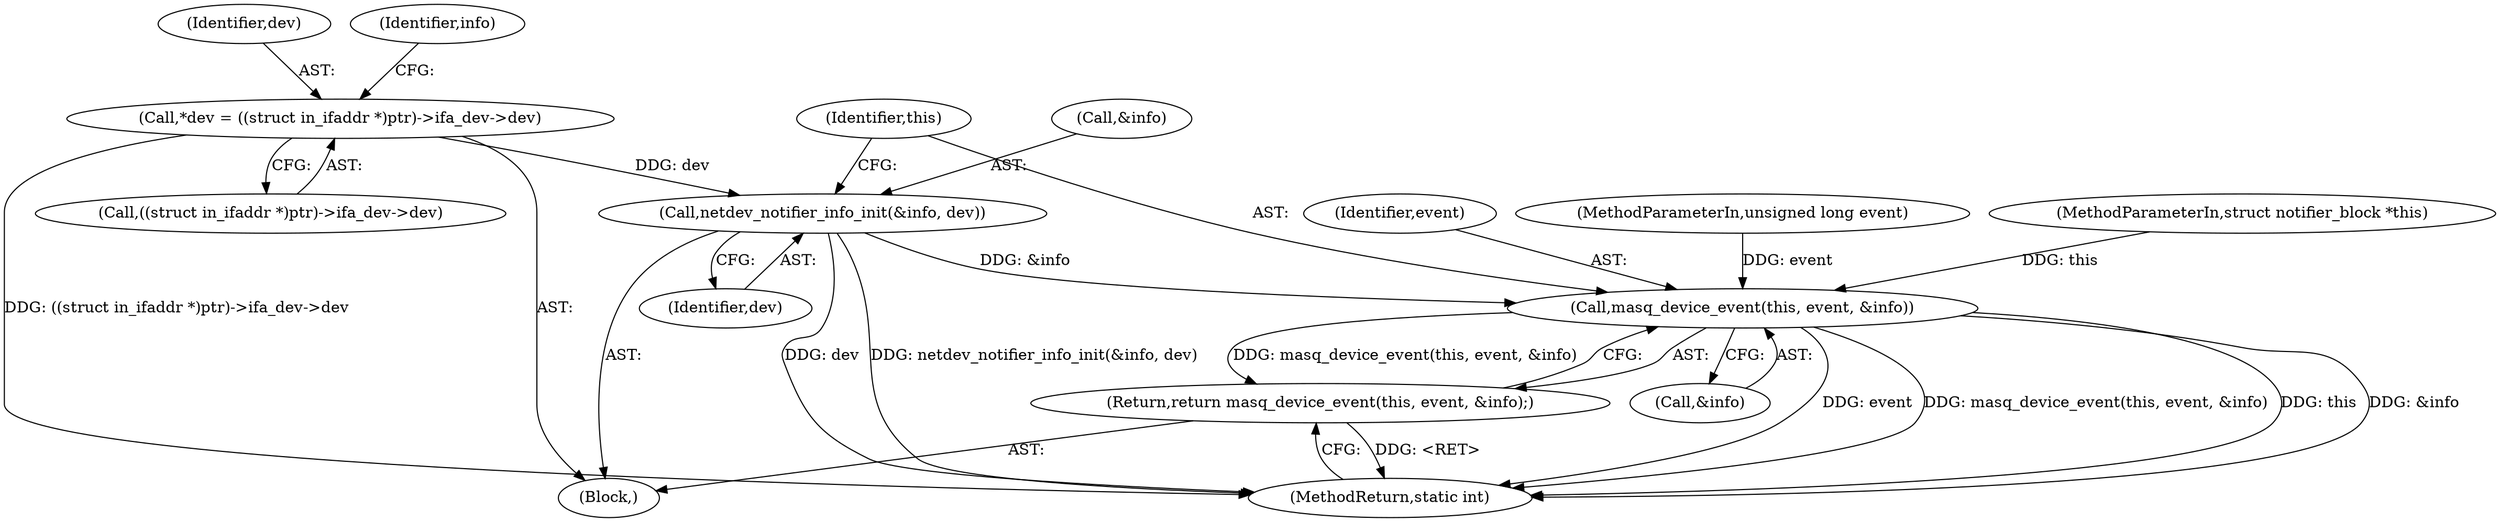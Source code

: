 digraph "1_linux_fbd40ea0180a2d328c5adc61414dc8bab9335ce2_1@del" {
"1000116" [label="(Call,netdev_notifier_info_init(&info, dev))"];
"1000106" [label="(Call,*dev = ((struct in_ifaddr *)ptr)->ifa_dev->dev)"];
"1000121" [label="(Call,masq_device_event(this, event, &info))"];
"1000120" [label="(Return,return masq_device_event(this, event, &info);)"];
"1000117" [label="(Call,&info)"];
"1000106" [label="(Call,*dev = ((struct in_ifaddr *)ptr)->ifa_dev->dev)"];
"1000124" [label="(Call,&info)"];
"1000104" [label="(Block,)"];
"1000107" [label="(Identifier,dev)"];
"1000122" [label="(Identifier,this)"];
"1000120" [label="(Return,return masq_device_event(this, event, &info);)"];
"1000123" [label="(Identifier,event)"];
"1000121" [label="(Call,masq_device_event(this, event, &info))"];
"1000102" [label="(MethodParameterIn,unsigned long event)"];
"1000101" [label="(MethodParameterIn,struct notifier_block *this)"];
"1000118" [label="(Identifier,info)"];
"1000119" [label="(Identifier,dev)"];
"1000116" [label="(Call,netdev_notifier_info_init(&info, dev))"];
"1000126" [label="(MethodReturn,static int)"];
"1000108" [label="(Call,((struct in_ifaddr *)ptr)->ifa_dev->dev)"];
"1000116" -> "1000104"  [label="AST: "];
"1000116" -> "1000119"  [label="CFG: "];
"1000117" -> "1000116"  [label="AST: "];
"1000119" -> "1000116"  [label="AST: "];
"1000122" -> "1000116"  [label="CFG: "];
"1000116" -> "1000126"  [label="DDG: dev"];
"1000116" -> "1000126"  [label="DDG: netdev_notifier_info_init(&info, dev)"];
"1000106" -> "1000116"  [label="DDG: dev"];
"1000116" -> "1000121"  [label="DDG: &info"];
"1000106" -> "1000104"  [label="AST: "];
"1000106" -> "1000108"  [label="CFG: "];
"1000107" -> "1000106"  [label="AST: "];
"1000108" -> "1000106"  [label="AST: "];
"1000118" -> "1000106"  [label="CFG: "];
"1000106" -> "1000126"  [label="DDG: ((struct in_ifaddr *)ptr)->ifa_dev->dev"];
"1000121" -> "1000120"  [label="AST: "];
"1000121" -> "1000124"  [label="CFG: "];
"1000122" -> "1000121"  [label="AST: "];
"1000123" -> "1000121"  [label="AST: "];
"1000124" -> "1000121"  [label="AST: "];
"1000120" -> "1000121"  [label="CFG: "];
"1000121" -> "1000126"  [label="DDG: event"];
"1000121" -> "1000126"  [label="DDG: masq_device_event(this, event, &info)"];
"1000121" -> "1000126"  [label="DDG: this"];
"1000121" -> "1000126"  [label="DDG: &info"];
"1000121" -> "1000120"  [label="DDG: masq_device_event(this, event, &info)"];
"1000101" -> "1000121"  [label="DDG: this"];
"1000102" -> "1000121"  [label="DDG: event"];
"1000120" -> "1000104"  [label="AST: "];
"1000126" -> "1000120"  [label="CFG: "];
"1000120" -> "1000126"  [label="DDG: <RET>"];
}
